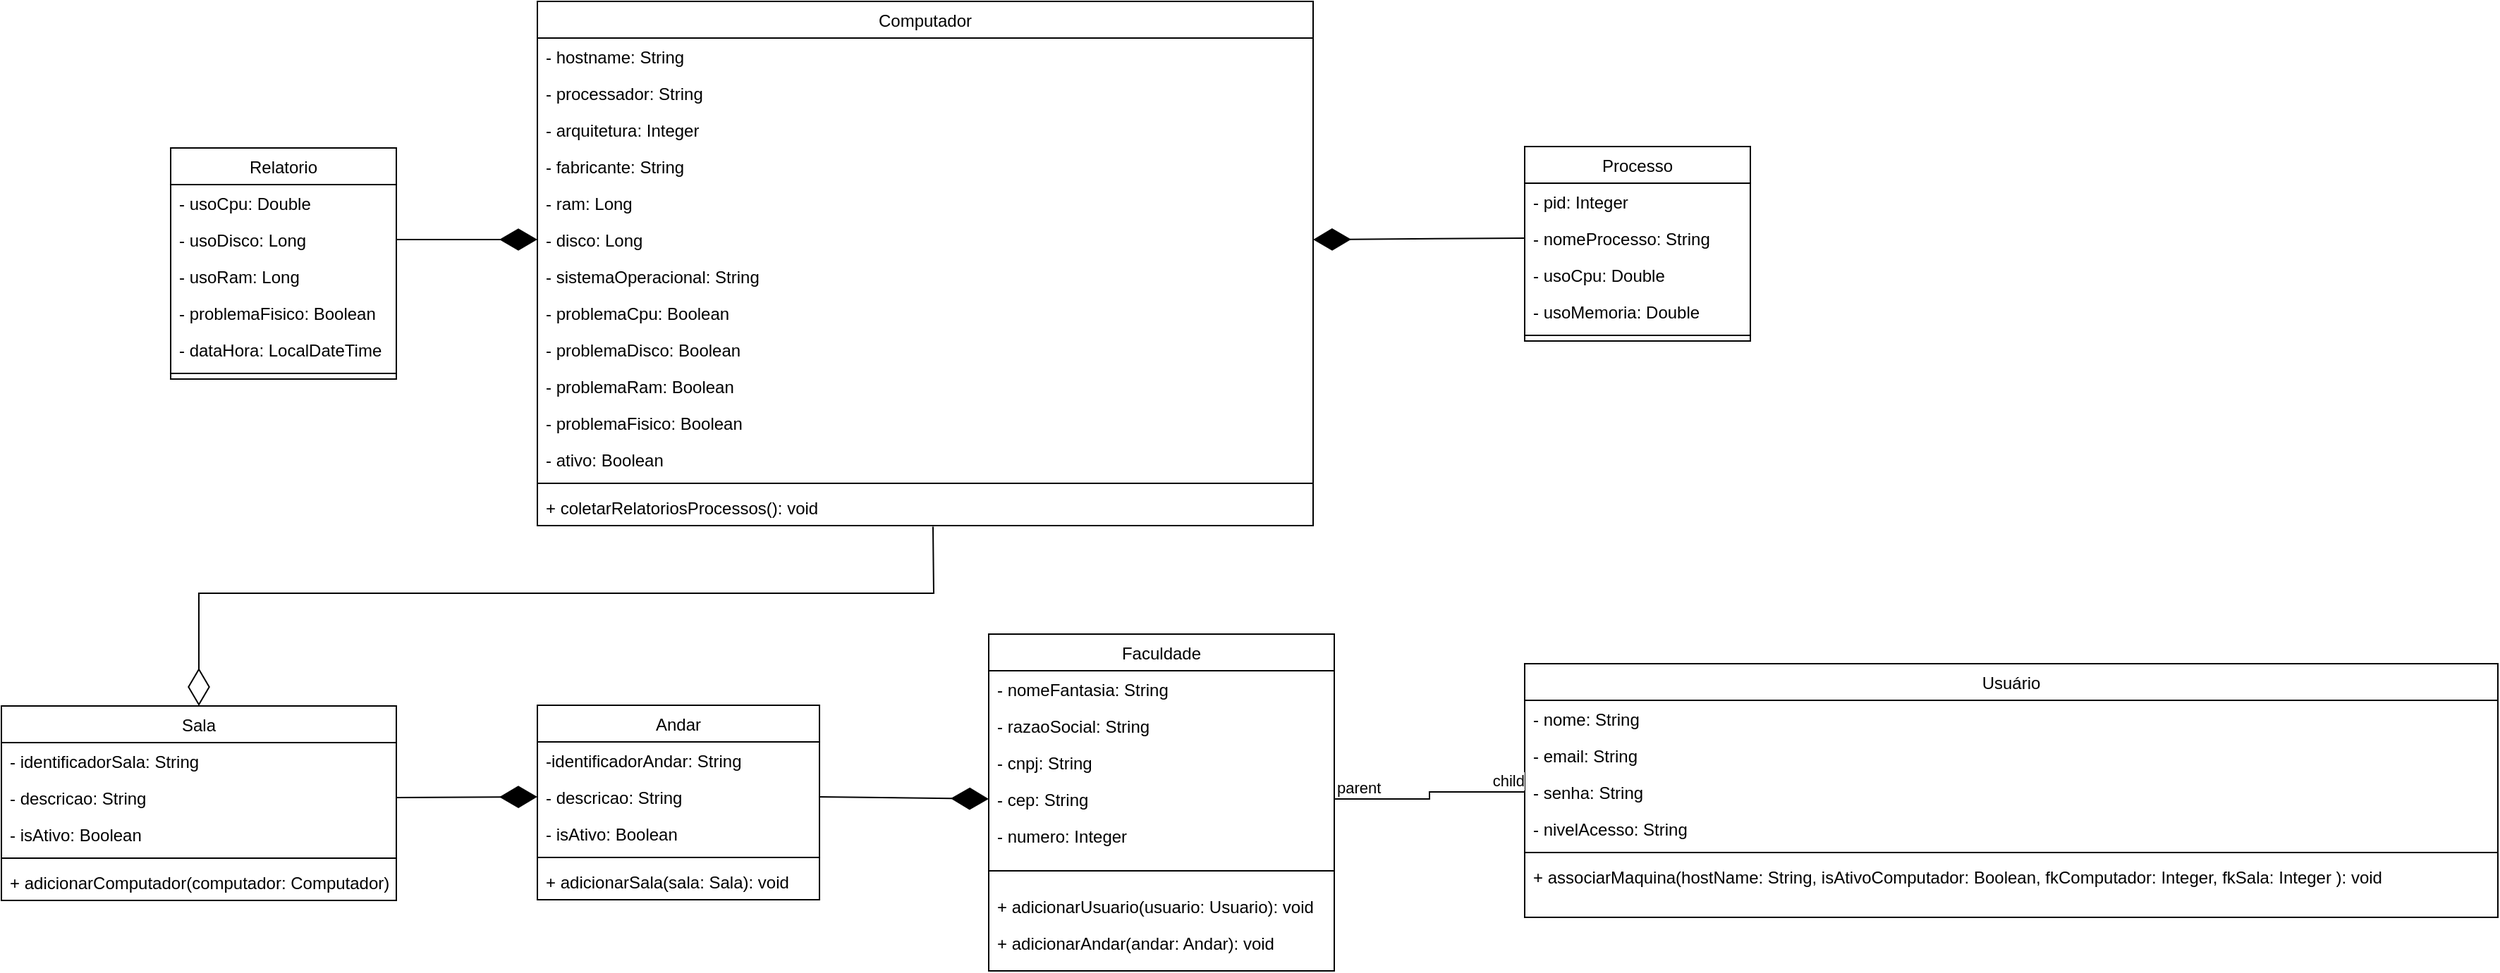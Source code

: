 <mxfile version="20.5.3" type="device"><diagram id="C5RBs43oDa-KdzZeNtuy" name="Page-1"><mxGraphModel dx="3237" dy="1800" grid="1" gridSize="10" guides="1" tooltips="1" connect="1" arrows="1" fold="1" page="1" pageScale="1" pageWidth="827" pageHeight="1169" math="0" shadow="0"><root><mxCell id="WIyWlLk6GJQsqaUBKTNV-0"/><mxCell id="WIyWlLk6GJQsqaUBKTNV-1" parent="WIyWlLk6GJQsqaUBKTNV-0"/><mxCell id="zkfFHV4jXpPFQw0GAbJ--6" value="Andar" style="swimlane;fontStyle=0;align=center;verticalAlign=top;childLayout=stackLayout;horizontal=1;startSize=26;horizontalStack=0;resizeParent=1;resizeLast=0;collapsible=1;marginBottom=0;rounded=0;shadow=0;strokeWidth=1;" parent="WIyWlLk6GJQsqaUBKTNV-1" vertex="1"><mxGeometry x="-890" y="189.5" width="200" height="138" as="geometry"><mxRectangle x="130" y="380" width="160" height="26" as="alternateBounds"/></mxGeometry></mxCell><mxCell id="zkfFHV4jXpPFQw0GAbJ--7" value="-identificadorAndar: String" style="text;align=left;verticalAlign=top;spacingLeft=4;spacingRight=4;overflow=hidden;rotatable=0;points=[[0,0.5],[1,0.5]];portConstraint=eastwest;" parent="zkfFHV4jXpPFQw0GAbJ--6" vertex="1"><mxGeometry y="26" width="200" height="26" as="geometry"/></mxCell><mxCell id="zkfFHV4jXpPFQw0GAbJ--8" value="- descricao: String" style="text;align=left;verticalAlign=top;spacingLeft=4;spacingRight=4;overflow=hidden;rotatable=0;points=[[0,0.5],[1,0.5]];portConstraint=eastwest;rounded=0;shadow=0;html=0;" parent="zkfFHV4jXpPFQw0GAbJ--6" vertex="1"><mxGeometry y="52" width="200" height="26" as="geometry"/></mxCell><mxCell id="uovQ4sgmuKTFNo-qd4YR-3" value="- isAtivo: Boolean" style="text;align=left;verticalAlign=top;spacingLeft=4;spacingRight=4;overflow=hidden;rotatable=0;points=[[0,0.5],[1,0.5]];portConstraint=eastwest;rounded=0;shadow=0;html=0;" parent="zkfFHV4jXpPFQw0GAbJ--6" vertex="1"><mxGeometry y="78" width="200" height="26" as="geometry"/></mxCell><mxCell id="zkfFHV4jXpPFQw0GAbJ--9" value="" style="line;html=1;strokeWidth=1;align=left;verticalAlign=middle;spacingTop=-1;spacingLeft=3;spacingRight=3;rotatable=0;labelPosition=right;points=[];portConstraint=eastwest;" parent="zkfFHV4jXpPFQw0GAbJ--6" vertex="1"><mxGeometry y="104" width="200" height="8" as="geometry"/></mxCell><mxCell id="p67CI4whW_5hxIY8LfEx-4" value="+ adicionarSala(sala: Sala): void" style="text;align=left;verticalAlign=top;spacingLeft=4;spacingRight=4;overflow=hidden;rotatable=0;points=[[0,0.5],[1,0.5]];portConstraint=eastwest;" parent="zkfFHV4jXpPFQw0GAbJ--6" vertex="1"><mxGeometry y="112" width="200" height="26" as="geometry"/></mxCell><mxCell id="zkfFHV4jXpPFQw0GAbJ--17" value="Faculdade" style="swimlane;fontStyle=0;align=center;verticalAlign=top;childLayout=stackLayout;horizontal=1;startSize=26;horizontalStack=0;resizeParent=1;resizeLast=0;collapsible=1;marginBottom=0;rounded=0;shadow=0;strokeWidth=1;" parent="WIyWlLk6GJQsqaUBKTNV-1" vertex="1"><mxGeometry x="-570" y="139" width="245" height="239" as="geometry"><mxRectangle x="550" y="140" width="160" height="26" as="alternateBounds"/></mxGeometry></mxCell><mxCell id="zkfFHV4jXpPFQw0GAbJ--18" value="- nomeFantasia: String" style="text;align=left;verticalAlign=top;spacingLeft=4;spacingRight=4;overflow=hidden;rotatable=0;points=[[0,0.5],[1,0.5]];portConstraint=eastwest;" parent="zkfFHV4jXpPFQw0GAbJ--17" vertex="1"><mxGeometry y="26" width="245" height="26" as="geometry"/></mxCell><mxCell id="zkfFHV4jXpPFQw0GAbJ--19" value="- razaoSocial: String" style="text;align=left;verticalAlign=top;spacingLeft=4;spacingRight=4;overflow=hidden;rotatable=0;points=[[0,0.5],[1,0.5]];portConstraint=eastwest;rounded=0;shadow=0;html=0;" parent="zkfFHV4jXpPFQw0GAbJ--17" vertex="1"><mxGeometry y="52" width="245" height="26" as="geometry"/></mxCell><mxCell id="zkfFHV4jXpPFQw0GAbJ--20" value="- cnpj: String" style="text;align=left;verticalAlign=top;spacingLeft=4;spacingRight=4;overflow=hidden;rotatable=0;points=[[0,0.5],[1,0.5]];portConstraint=eastwest;rounded=0;shadow=0;html=0;" parent="zkfFHV4jXpPFQw0GAbJ--17" vertex="1"><mxGeometry y="78" width="245" height="26" as="geometry"/></mxCell><mxCell id="zkfFHV4jXpPFQw0GAbJ--21" value="- cep: String" style="text;align=left;verticalAlign=top;spacingLeft=4;spacingRight=4;overflow=hidden;rotatable=0;points=[[0,0.5],[1,0.5]];portConstraint=eastwest;rounded=0;shadow=0;html=0;" parent="zkfFHV4jXpPFQw0GAbJ--17" vertex="1"><mxGeometry y="104" width="245" height="26" as="geometry"/></mxCell><mxCell id="zkfFHV4jXpPFQw0GAbJ--22" value="- numero: Integer" style="text;align=left;verticalAlign=top;spacingLeft=4;spacingRight=4;overflow=hidden;rotatable=0;points=[[0,0.5],[1,0.5]];portConstraint=eastwest;rounded=0;shadow=0;html=0;" parent="zkfFHV4jXpPFQw0GAbJ--17" vertex="1"><mxGeometry y="130" width="245" height="26" as="geometry"/></mxCell><mxCell id="zkfFHV4jXpPFQw0GAbJ--23" value="" style="line;html=1;strokeWidth=1;align=left;verticalAlign=middle;spacingTop=-1;spacingLeft=3;spacingRight=3;rotatable=0;labelPosition=right;points=[];portConstraint=eastwest;" parent="zkfFHV4jXpPFQw0GAbJ--17" vertex="1"><mxGeometry y="156" width="245" height="24" as="geometry"/></mxCell><mxCell id="p67CI4whW_5hxIY8LfEx-3" value="+ adicionarUsuario(usuario: Usuario): void" style="text;align=left;verticalAlign=top;spacingLeft=4;spacingRight=4;overflow=hidden;rotatable=0;points=[[0,0.5],[1,0.5]];portConstraint=eastwest;" parent="zkfFHV4jXpPFQw0GAbJ--17" vertex="1"><mxGeometry y="180" width="245" height="26" as="geometry"/></mxCell><mxCell id="p67CI4whW_5hxIY8LfEx-1" value="+ adicionarAndar(andar: Andar): void" style="text;align=left;verticalAlign=top;spacingLeft=4;spacingRight=4;overflow=hidden;rotatable=0;points=[[0,0.5],[1,0.5]];portConstraint=eastwest;" parent="zkfFHV4jXpPFQw0GAbJ--17" vertex="1"><mxGeometry y="206" width="245" height="26" as="geometry"/></mxCell><mxCell id="F6lR4BfZl6NQdL7Snzh6-1" value="Sala" style="swimlane;fontStyle=0;align=center;verticalAlign=top;childLayout=stackLayout;horizontal=1;startSize=26;horizontalStack=0;resizeParent=1;resizeLast=0;collapsible=1;marginBottom=0;rounded=0;shadow=0;strokeWidth=1;" parent="WIyWlLk6GJQsqaUBKTNV-1" vertex="1"><mxGeometry x="-1270" y="190" width="280" height="138" as="geometry"><mxRectangle x="130" y="380" width="160" height="26" as="alternateBounds"/></mxGeometry></mxCell><mxCell id="F6lR4BfZl6NQdL7Snzh6-2" value="- identificadorSala: String" style="text;align=left;verticalAlign=top;spacingLeft=4;spacingRight=4;overflow=hidden;rotatable=0;points=[[0,0.5],[1,0.5]];portConstraint=eastwest;" parent="F6lR4BfZl6NQdL7Snzh6-1" vertex="1"><mxGeometry y="26" width="280" height="26" as="geometry"/></mxCell><mxCell id="F6lR4BfZl6NQdL7Snzh6-3" value="- descricao: String" style="text;align=left;verticalAlign=top;spacingLeft=4;spacingRight=4;overflow=hidden;rotatable=0;points=[[0,0.5],[1,0.5]];portConstraint=eastwest;rounded=0;shadow=0;html=0;" parent="F6lR4BfZl6NQdL7Snzh6-1" vertex="1"><mxGeometry y="52" width="280" height="26" as="geometry"/></mxCell><mxCell id="uovQ4sgmuKTFNo-qd4YR-4" value="- isAtivo: Boolean" style="text;align=left;verticalAlign=top;spacingLeft=4;spacingRight=4;overflow=hidden;rotatable=0;points=[[0,0.5],[1,0.5]];portConstraint=eastwest;rounded=0;shadow=0;html=0;" parent="F6lR4BfZl6NQdL7Snzh6-1" vertex="1"><mxGeometry y="78" width="280" height="26" as="geometry"/></mxCell><mxCell id="F6lR4BfZl6NQdL7Snzh6-4" value="" style="line;html=1;strokeWidth=1;align=left;verticalAlign=middle;spacingTop=-1;spacingLeft=3;spacingRight=3;rotatable=0;labelPosition=right;points=[];portConstraint=eastwest;" parent="F6lR4BfZl6NQdL7Snzh6-1" vertex="1"><mxGeometry y="104" width="280" height="8" as="geometry"/></mxCell><mxCell id="p67CI4whW_5hxIY8LfEx-0" value="+ adicionarComputador(computador: Computador): void" style="text;align=left;verticalAlign=top;spacingLeft=4;spacingRight=4;overflow=hidden;rotatable=0;points=[[0,0.5],[1,0.5]];portConstraint=eastwest;" parent="F6lR4BfZl6NQdL7Snzh6-1" vertex="1"><mxGeometry y="112" width="280" height="26" as="geometry"/></mxCell><mxCell id="F6lR4BfZl6NQdL7Snzh6-7" value="Computador" style="swimlane;fontStyle=0;align=center;verticalAlign=top;childLayout=stackLayout;horizontal=1;startSize=26;horizontalStack=0;resizeParent=1;resizeLast=0;collapsible=1;marginBottom=0;rounded=0;shadow=0;strokeWidth=1;" parent="WIyWlLk6GJQsqaUBKTNV-1" vertex="1"><mxGeometry x="-890" y="-310" width="550" height="372" as="geometry"><mxRectangle x="130" y="380" width="160" height="26" as="alternateBounds"/></mxGeometry></mxCell><mxCell id="F6lR4BfZl6NQdL7Snzh6-8" value="- hostname: String" style="text;align=left;verticalAlign=top;spacingLeft=4;spacingRight=4;overflow=hidden;rotatable=0;points=[[0,0.5],[1,0.5]];portConstraint=eastwest;" parent="F6lR4BfZl6NQdL7Snzh6-7" vertex="1"><mxGeometry y="26" width="550" height="26" as="geometry"/></mxCell><mxCell id="F6lR4BfZl6NQdL7Snzh6-9" value="- processador: String" style="text;align=left;verticalAlign=top;spacingLeft=4;spacingRight=4;overflow=hidden;rotatable=0;points=[[0,0.5],[1,0.5]];portConstraint=eastwest;rounded=0;shadow=0;html=0;" parent="F6lR4BfZl6NQdL7Snzh6-7" vertex="1"><mxGeometry y="52" width="550" height="26" as="geometry"/></mxCell><mxCell id="F6lR4BfZl6NQdL7Snzh6-14" value="- arquitetura: Integer" style="text;align=left;verticalAlign=top;spacingLeft=4;spacingRight=4;overflow=hidden;rotatable=0;points=[[0,0.5],[1,0.5]];portConstraint=eastwest;rounded=0;shadow=0;html=0;" parent="F6lR4BfZl6NQdL7Snzh6-7" vertex="1"><mxGeometry y="78" width="550" height="26" as="geometry"/></mxCell><mxCell id="F6lR4BfZl6NQdL7Snzh6-13" value="- fabricante: String" style="text;align=left;verticalAlign=top;spacingLeft=4;spacingRight=4;overflow=hidden;rotatable=0;points=[[0,0.5],[1,0.5]];portConstraint=eastwest;rounded=0;shadow=0;html=0;" parent="F6lR4BfZl6NQdL7Snzh6-7" vertex="1"><mxGeometry y="104" width="550" height="26" as="geometry"/></mxCell><mxCell id="F6lR4BfZl6NQdL7Snzh6-15" value="- ram: Long" style="text;align=left;verticalAlign=top;spacingLeft=4;spacingRight=4;overflow=hidden;rotatable=0;points=[[0,0.5],[1,0.5]];portConstraint=eastwest;rounded=0;shadow=0;html=0;" parent="F6lR4BfZl6NQdL7Snzh6-7" vertex="1"><mxGeometry y="130" width="550" height="26" as="geometry"/></mxCell><mxCell id="F6lR4BfZl6NQdL7Snzh6-19" value="- disco: Long" style="text;align=left;verticalAlign=top;spacingLeft=4;spacingRight=4;overflow=hidden;rotatable=0;points=[[0,0.5],[1,0.5]];portConstraint=eastwest;rounded=0;shadow=0;html=0;" parent="F6lR4BfZl6NQdL7Snzh6-7" vertex="1"><mxGeometry y="156" width="550" height="26" as="geometry"/></mxCell><mxCell id="F6lR4BfZl6NQdL7Snzh6-18" value="- sistemaOperacional: String" style="text;align=left;verticalAlign=top;spacingLeft=4;spacingRight=4;overflow=hidden;rotatable=0;points=[[0,0.5],[1,0.5]];portConstraint=eastwest;rounded=0;shadow=0;html=0;" parent="F6lR4BfZl6NQdL7Snzh6-7" vertex="1"><mxGeometry y="182" width="550" height="26" as="geometry"/></mxCell><mxCell id="uovQ4sgmuKTFNo-qd4YR-5" value="- problemaCpu: Boolean" style="text;align=left;verticalAlign=top;spacingLeft=4;spacingRight=4;overflow=hidden;rotatable=0;points=[[0,0.5],[1,0.5]];portConstraint=eastwest;" parent="F6lR4BfZl6NQdL7Snzh6-7" vertex="1"><mxGeometry y="208" width="550" height="26" as="geometry"/></mxCell><mxCell id="uovQ4sgmuKTFNo-qd4YR-6" value="- problemaDisco: Boolean" style="text;align=left;verticalAlign=top;spacingLeft=4;spacingRight=4;overflow=hidden;rotatable=0;points=[[0,0.5],[1,0.5]];portConstraint=eastwest;rounded=0;shadow=0;html=0;" parent="F6lR4BfZl6NQdL7Snzh6-7" vertex="1"><mxGeometry y="234" width="550" height="26" as="geometry"/></mxCell><mxCell id="uovQ4sgmuKTFNo-qd4YR-7" value="- problemaRam: Boolean" style="text;align=left;verticalAlign=top;spacingLeft=4;spacingRight=4;overflow=hidden;rotatable=0;points=[[0,0.5],[1,0.5]];portConstraint=eastwest;" parent="F6lR4BfZl6NQdL7Snzh6-7" vertex="1"><mxGeometry y="260" width="550" height="26" as="geometry"/></mxCell><mxCell id="uovQ4sgmuKTFNo-qd4YR-8" value="- problemaFisico: Boolean" style="text;align=left;verticalAlign=top;spacingLeft=4;spacingRight=4;overflow=hidden;rotatable=0;points=[[0,0.5],[1,0.5]];portConstraint=eastwest;" parent="F6lR4BfZl6NQdL7Snzh6-7" vertex="1"><mxGeometry y="286" width="550" height="26" as="geometry"/></mxCell><mxCell id="F6lR4BfZl6NQdL7Snzh6-16" value="- ativo: Boolean" style="text;align=left;verticalAlign=top;spacingLeft=4;spacingRight=4;overflow=hidden;rotatable=0;points=[[0,0.5],[1,0.5]];portConstraint=eastwest;rounded=0;shadow=0;html=0;" parent="F6lR4BfZl6NQdL7Snzh6-7" vertex="1"><mxGeometry y="312" width="550" height="26" as="geometry"/></mxCell><mxCell id="F6lR4BfZl6NQdL7Snzh6-10" value="" style="line;html=1;strokeWidth=1;align=left;verticalAlign=middle;spacingTop=-1;spacingLeft=3;spacingRight=3;rotatable=0;labelPosition=right;points=[];portConstraint=eastwest;" parent="F6lR4BfZl6NQdL7Snzh6-7" vertex="1"><mxGeometry y="338" width="550" height="8" as="geometry"/></mxCell><mxCell id="F6lR4BfZl6NQdL7Snzh6-12" value="+ coletarRelatoriosProcessos(): void&#10;" style="text;align=left;verticalAlign=top;spacingLeft=4;spacingRight=4;overflow=hidden;rotatable=0;points=[[0,0.5],[1,0.5]];portConstraint=eastwest;" parent="F6lR4BfZl6NQdL7Snzh6-7" vertex="1"><mxGeometry y="346" width="550" height="26" as="geometry"/></mxCell><mxCell id="F6lR4BfZl6NQdL7Snzh6-20" value="Processo" style="swimlane;fontStyle=0;align=center;verticalAlign=top;childLayout=stackLayout;horizontal=1;startSize=26;horizontalStack=0;resizeParent=1;resizeLast=0;collapsible=1;marginBottom=0;rounded=0;shadow=0;strokeWidth=1;" parent="WIyWlLk6GJQsqaUBKTNV-1" vertex="1"><mxGeometry x="-190" y="-207" width="160" height="138" as="geometry"><mxRectangle x="130" y="380" width="160" height="26" as="alternateBounds"/></mxGeometry></mxCell><mxCell id="F6lR4BfZl6NQdL7Snzh6-21" value="- pid: Integer" style="text;align=left;verticalAlign=top;spacingLeft=4;spacingRight=4;overflow=hidden;rotatable=0;points=[[0,0.5],[1,0.5]];portConstraint=eastwest;" parent="F6lR4BfZl6NQdL7Snzh6-20" vertex="1"><mxGeometry y="26" width="160" height="26" as="geometry"/></mxCell><mxCell id="F6lR4BfZl6NQdL7Snzh6-22" value="- nomeProcesso: String" style="text;align=left;verticalAlign=top;spacingLeft=4;spacingRight=4;overflow=hidden;rotatable=0;points=[[0,0.5],[1,0.5]];portConstraint=eastwest;rounded=0;shadow=0;html=0;" parent="F6lR4BfZl6NQdL7Snzh6-20" vertex="1"><mxGeometry y="52" width="160" height="26" as="geometry"/></mxCell><mxCell id="F6lR4BfZl6NQdL7Snzh6-33" value="- usoCpu: Double" style="text;align=left;verticalAlign=top;spacingLeft=4;spacingRight=4;overflow=hidden;rotatable=0;points=[[0,0.5],[1,0.5]];portConstraint=eastwest;rounded=0;shadow=0;html=0;" parent="F6lR4BfZl6NQdL7Snzh6-20" vertex="1"><mxGeometry y="78" width="160" height="26" as="geometry"/></mxCell><mxCell id="F6lR4BfZl6NQdL7Snzh6-34" value="- usoMemoria: Double" style="text;align=left;verticalAlign=top;spacingLeft=4;spacingRight=4;overflow=hidden;rotatable=0;points=[[0,0.5],[1,0.5]];portConstraint=eastwest;rounded=0;shadow=0;html=0;" parent="F6lR4BfZl6NQdL7Snzh6-20" vertex="1"><mxGeometry y="104" width="160" height="26" as="geometry"/></mxCell><mxCell id="F6lR4BfZl6NQdL7Snzh6-23" value="" style="line;html=1;strokeWidth=1;align=left;verticalAlign=middle;spacingTop=-1;spacingLeft=3;spacingRight=3;rotatable=0;labelPosition=right;points=[];portConstraint=eastwest;" parent="F6lR4BfZl6NQdL7Snzh6-20" vertex="1"><mxGeometry y="130" width="160" height="8" as="geometry"/></mxCell><mxCell id="F6lR4BfZl6NQdL7Snzh6-26" value="Relatorio" style="swimlane;fontStyle=0;align=center;verticalAlign=top;childLayout=stackLayout;horizontal=1;startSize=26;horizontalStack=0;resizeParent=1;resizeLast=0;collapsible=1;marginBottom=0;rounded=0;shadow=0;strokeWidth=1;" parent="WIyWlLk6GJQsqaUBKTNV-1" vertex="1"><mxGeometry x="-1150" y="-206" width="160" height="164" as="geometry"><mxRectangle x="130" y="380" width="160" height="26" as="alternateBounds"/></mxGeometry></mxCell><mxCell id="F6lR4BfZl6NQdL7Snzh6-27" value="- usoCpu: Double" style="text;align=left;verticalAlign=top;spacingLeft=4;spacingRight=4;overflow=hidden;rotatable=0;points=[[0,0.5],[1,0.5]];portConstraint=eastwest;" parent="F6lR4BfZl6NQdL7Snzh6-26" vertex="1"><mxGeometry y="26" width="160" height="26" as="geometry"/></mxCell><mxCell id="F6lR4BfZl6NQdL7Snzh6-38" value="- usoDisco: Long" style="text;align=left;verticalAlign=top;spacingLeft=4;spacingRight=4;overflow=hidden;rotatable=0;points=[[0,0.5],[1,0.5]];portConstraint=eastwest;" parent="F6lR4BfZl6NQdL7Snzh6-26" vertex="1"><mxGeometry y="52" width="160" height="26" as="geometry"/></mxCell><mxCell id="F6lR4BfZl6NQdL7Snzh6-36" value="- usoRam: Long" style="text;align=left;verticalAlign=top;spacingLeft=4;spacingRight=4;overflow=hidden;rotatable=0;points=[[0,0.5],[1,0.5]];portConstraint=eastwest;" parent="F6lR4BfZl6NQdL7Snzh6-26" vertex="1"><mxGeometry y="78" width="160" height="26" as="geometry"/></mxCell><mxCell id="F6lR4BfZl6NQdL7Snzh6-39" value="- problemaFisico: Boolean" style="text;align=left;verticalAlign=top;spacingLeft=4;spacingRight=4;overflow=hidden;rotatable=0;points=[[0,0.5],[1,0.5]];portConstraint=eastwest;" parent="F6lR4BfZl6NQdL7Snzh6-26" vertex="1"><mxGeometry y="104" width="160" height="26" as="geometry"/></mxCell><mxCell id="F6lR4BfZl6NQdL7Snzh6-35" value="- dataHora: LocalDateTime" style="text;align=left;verticalAlign=top;spacingLeft=4;spacingRight=4;overflow=hidden;rotatable=0;points=[[0,0.5],[1,0.5]];portConstraint=eastwest;" parent="F6lR4BfZl6NQdL7Snzh6-26" vertex="1"><mxGeometry y="130" width="160" height="26" as="geometry"/></mxCell><mxCell id="F6lR4BfZl6NQdL7Snzh6-29" value="" style="line;html=1;strokeWidth=1;align=left;verticalAlign=middle;spacingTop=-1;spacingLeft=3;spacingRight=3;rotatable=0;labelPosition=right;points=[];portConstraint=eastwest;" parent="F6lR4BfZl6NQdL7Snzh6-26" vertex="1"><mxGeometry y="156" width="160" height="8" as="geometry"/></mxCell><mxCell id="F6lR4BfZl6NQdL7Snzh6-41" value="Usuário" style="swimlane;fontStyle=0;align=center;verticalAlign=top;childLayout=stackLayout;horizontal=1;startSize=26;horizontalStack=0;resizeParent=1;resizeLast=0;collapsible=1;marginBottom=0;rounded=0;shadow=0;strokeWidth=1;" parent="WIyWlLk6GJQsqaUBKTNV-1" vertex="1"><mxGeometry x="-190" y="160" width="690" height="180" as="geometry"><mxRectangle x="130" y="380" width="160" height="26" as="alternateBounds"/></mxGeometry></mxCell><mxCell id="F6lR4BfZl6NQdL7Snzh6-49" value="- nome: String" style="text;align=left;verticalAlign=top;spacingLeft=4;spacingRight=4;overflow=hidden;rotatable=0;points=[[0,0.5],[1,0.5]];portConstraint=eastwest;" parent="F6lR4BfZl6NQdL7Snzh6-41" vertex="1"><mxGeometry y="26" width="690" height="26" as="geometry"/></mxCell><mxCell id="zkfFHV4jXpPFQw0GAbJ--2" value="- email: String" style="text;align=left;verticalAlign=top;spacingLeft=4;spacingRight=4;overflow=hidden;rotatable=0;points=[[0,0.5],[1,0.5]];portConstraint=eastwest;rounded=0;shadow=0;html=0;" parent="F6lR4BfZl6NQdL7Snzh6-41" vertex="1"><mxGeometry y="52" width="690" height="26" as="geometry"/></mxCell><mxCell id="zkfFHV4jXpPFQw0GAbJ--3" value="- senha: String" style="text;align=left;verticalAlign=top;spacingLeft=4;spacingRight=4;overflow=hidden;rotatable=0;points=[[0,0.5],[1,0.5]];portConstraint=eastwest;rounded=0;shadow=0;html=0;" parent="F6lR4BfZl6NQdL7Snzh6-41" vertex="1"><mxGeometry y="78" width="690" height="26" as="geometry"/></mxCell><mxCell id="F6lR4BfZl6NQdL7Snzh6-0" value="- nivelAcesso: String" style="text;align=left;verticalAlign=top;spacingLeft=4;spacingRight=4;overflow=hidden;rotatable=0;points=[[0,0.5],[1,0.5]];portConstraint=eastwest;rounded=0;shadow=0;html=0;" parent="F6lR4BfZl6NQdL7Snzh6-41" vertex="1"><mxGeometry y="104" width="690" height="26" as="geometry"/></mxCell><mxCell id="F6lR4BfZl6NQdL7Snzh6-46" value="" style="line;html=1;strokeWidth=1;align=left;verticalAlign=middle;spacingTop=-1;spacingLeft=3;spacingRight=3;rotatable=0;labelPosition=right;points=[];portConstraint=eastwest;" parent="F6lR4BfZl6NQdL7Snzh6-41" vertex="1"><mxGeometry y="130" width="690" height="8" as="geometry"/></mxCell><mxCell id="IoifkhKtMbz9JoQXFNJN-2" value="+ associarMaquina(hostName: String, isAtivoComputador: Boolean, fkComputador: Integer, fkSala: Integer ): void" style="text;align=left;verticalAlign=top;spacingLeft=4;spacingRight=4;overflow=hidden;rotatable=0;points=[[0,0.5],[1,0.5]];portConstraint=eastwest;" parent="F6lR4BfZl6NQdL7Snzh6-41" vertex="1"><mxGeometry y="138" width="690" height="26" as="geometry"/></mxCell><mxCell id="bV7GmFij7Ftwi0d0mhYI-2" value="" style="endArrow=none;html=1;edgeStyle=orthogonalEdgeStyle;rounded=0;exitX=1;exitY=0.5;exitDx=0;exitDy=0;entryX=0;entryY=0.5;entryDx=0;entryDy=0;" edge="1" parent="WIyWlLk6GJQsqaUBKTNV-1" source="zkfFHV4jXpPFQw0GAbJ--21" target="zkfFHV4jXpPFQw0GAbJ--3"><mxGeometry relative="1" as="geometry"><mxPoint x="-290" y="120" as="sourcePoint"/><mxPoint x="-130" y="120" as="targetPoint"/></mxGeometry></mxCell><mxCell id="bV7GmFij7Ftwi0d0mhYI-3" value="parent" style="edgeLabel;resizable=0;html=1;align=left;verticalAlign=bottom;" connectable="0" vertex="1" parent="bV7GmFij7Ftwi0d0mhYI-2"><mxGeometry x="-1" relative="1" as="geometry"/></mxCell><mxCell id="bV7GmFij7Ftwi0d0mhYI-4" value="child" style="edgeLabel;resizable=0;html=1;align=right;verticalAlign=bottom;" connectable="0" vertex="1" parent="bV7GmFij7Ftwi0d0mhYI-2"><mxGeometry x="1" relative="1" as="geometry"/></mxCell><mxCell id="bV7GmFij7Ftwi0d0mhYI-5" value="" style="endArrow=diamondThin;endFill=1;endSize=24;html=1;rounded=0;entryX=0;entryY=0.5;entryDx=0;entryDy=0;exitX=1;exitY=0.5;exitDx=0;exitDy=0;" edge="1" parent="WIyWlLk6GJQsqaUBKTNV-1" source="zkfFHV4jXpPFQw0GAbJ--8" target="zkfFHV4jXpPFQw0GAbJ--21"><mxGeometry width="160" relative="1" as="geometry"><mxPoint x="-780" y="240" as="sourcePoint"/><mxPoint x="-620" y="240" as="targetPoint"/></mxGeometry></mxCell><mxCell id="bV7GmFij7Ftwi0d0mhYI-6" value="" style="endArrow=diamondThin;endFill=1;endSize=24;html=1;rounded=0;exitX=1;exitY=0.5;exitDx=0;exitDy=0;entryX=0;entryY=0.5;entryDx=0;entryDy=0;" edge="1" parent="WIyWlLk6GJQsqaUBKTNV-1" source="F6lR4BfZl6NQdL7Snzh6-3" target="zkfFHV4jXpPFQw0GAbJ--8"><mxGeometry width="160" relative="1" as="geometry"><mxPoint x="-1100" y="240" as="sourcePoint"/><mxPoint x="-920" y="290" as="targetPoint"/></mxGeometry></mxCell><mxCell id="bV7GmFij7Ftwi0d0mhYI-7" value="" style="endArrow=diamondThin;endFill=0;endSize=24;html=1;rounded=0;entryX=0.5;entryY=0;entryDx=0;entryDy=0;exitX=0.51;exitY=1.029;exitDx=0;exitDy=0;exitPerimeter=0;" edge="1" parent="WIyWlLk6GJQsqaUBKTNV-1" source="F6lR4BfZl6NQdL7Snzh6-12" target="F6lR4BfZl6NQdL7Snzh6-1"><mxGeometry width="160" relative="1" as="geometry"><mxPoint x="-1130" y="100" as="sourcePoint"/><mxPoint x="-1120" y="100" as="targetPoint"/><Array as="points"><mxPoint x="-609" y="110"/><mxPoint x="-1130" y="110"/></Array></mxGeometry></mxCell><mxCell id="bV7GmFij7Ftwi0d0mhYI-9" value="" style="endArrow=diamondThin;endFill=1;endSize=24;html=1;rounded=0;entryX=1;entryY=0.5;entryDx=0;entryDy=0;exitX=0;exitY=0.5;exitDx=0;exitDy=0;" edge="1" parent="WIyWlLk6GJQsqaUBKTNV-1" source="F6lR4BfZl6NQdL7Snzh6-22" target="F6lR4BfZl6NQdL7Snzh6-19"><mxGeometry width="160" relative="1" as="geometry"><mxPoint x="-310" y="-260" as="sourcePoint"/><mxPoint x="-150" y="-260" as="targetPoint"/></mxGeometry></mxCell><mxCell id="bV7GmFij7Ftwi0d0mhYI-10" value="" style="endArrow=diamondThin;endFill=1;endSize=24;html=1;rounded=0;entryX=0;entryY=0.5;entryDx=0;entryDy=0;exitX=1;exitY=0.5;exitDx=0;exitDy=0;" edge="1" parent="WIyWlLk6GJQsqaUBKTNV-1" source="F6lR4BfZl6NQdL7Snzh6-38" target="F6lR4BfZl6NQdL7Snzh6-19"><mxGeometry width="160" relative="1" as="geometry"><mxPoint x="-1110" y="-30" as="sourcePoint"/><mxPoint x="-950" y="-30" as="targetPoint"/></mxGeometry></mxCell></root></mxGraphModel></diagram></mxfile>